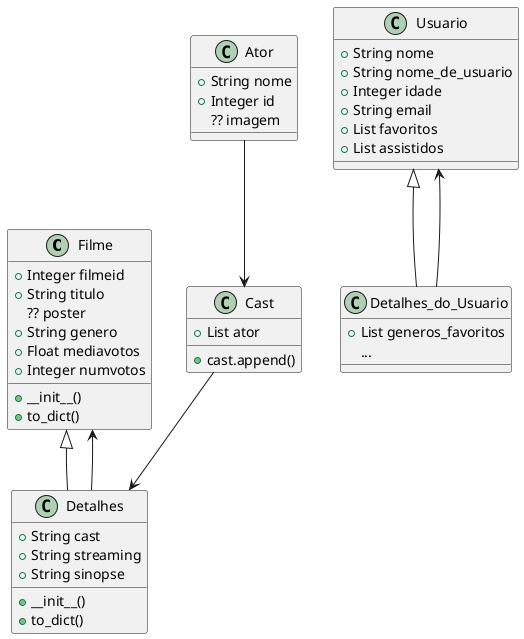 @startuml Diagrama_de_Classses_KlimaX
        class Filme {
                +Integer filmeid
                +String titulo
                ?? poster
                +String genero
                +Float mediavotos
                +Integer numvotos

                +__init__()
                +to_dict()
        }

        class Detalhes extends Filme {
                +String cast
                +String streaming
                +String sinopse

                +__init__()
                +to_dict()
        }

        class Cast{
                +List ator
                +cast.append()
        }

        class Ator {
                +String nome
                +Integer id 
                ?? imagem
        }

        class Usuario {
                +String nome
                +String nome_de_usuario
                +Integer idade 
                +String email
                +List favoritos
                +List assistidos
        }

        class Detalhes_do_Usuario extends Usuario {
                +List generos_favoritos
                ...
                
        }

        Detalhes --> Filme
        Cast --> Detalhes
        Ator --> Cast
        Detalhes_do_Usuario --> Usuario

@enduml
